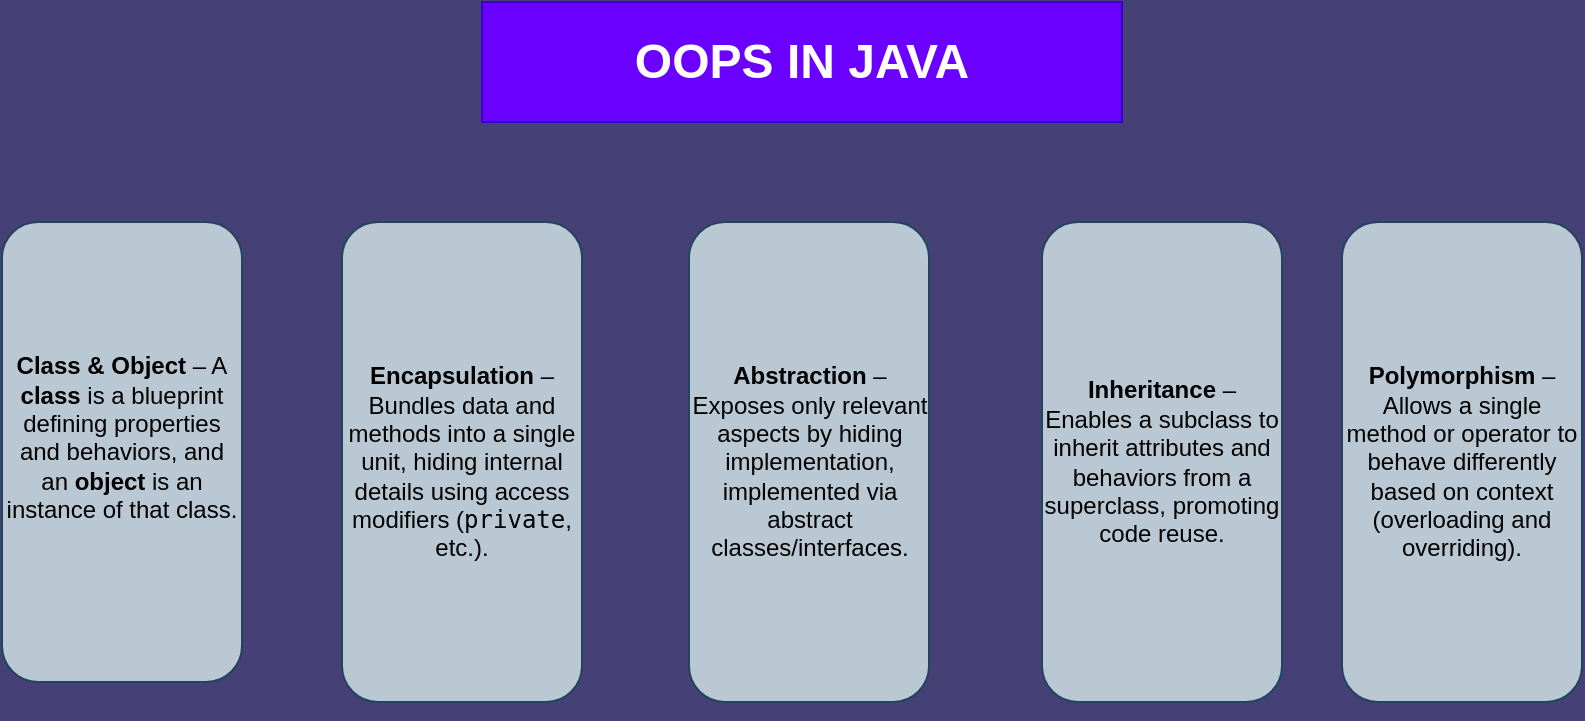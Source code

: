 <mxfile version="28.0.6">
  <diagram name="Page-1" id="g33zdIWjT_AUNYqJ0zq4">
    <mxGraphModel dx="959" dy="515" grid="1" gridSize="10" guides="1" tooltips="1" connect="1" arrows="1" fold="1" page="1" pageScale="1" pageWidth="827" pageHeight="1169" background="light-dark(#454176, #003931)" math="0" shadow="0">
      <root>
        <mxCell id="0" />
        <mxCell id="1" parent="0" />
        <mxCell id="V-puzQQFfWrUirzPYu5I-1" value="&lt;span class=&quot;relative -mx-px my-[-0.2rem] rounded px-px py-[0.2rem] transition-colors duration-100 ease-in-out&quot;&gt;&lt;strong data-is-only-node=&quot;&quot; data-end=&quot;17&quot; data-start=&quot;0&quot;&gt;Encapsulation&lt;/strong&gt; – Bundles data and methods into a single unit, hiding internal details using access modifiers (&lt;code data-end=&quot;122&quot; data-start=&quot;113&quot;&gt;private&lt;/code&gt;, etc.).&lt;/span&gt;" style="rounded=1;whiteSpace=wrap;html=1;fillColor=#bac8d3;strokeColor=#23445d;" vertex="1" parent="1">
          <mxGeometry x="180" y="120" width="120" height="240" as="geometry" />
        </mxCell>
        <mxCell id="V-puzQQFfWrUirzPYu5I-3" value="&#xa;&lt;span class=&quot;relative -mx-px my-[-0.2rem] rounded px-px py-[0.2rem] transition-colors duration-100 ease-in-out&quot;&gt;&lt;strong data-is-only-node=&quot;&quot; data-end=&quot;18&quot; data-start=&quot;0&quot;&gt;Class &amp;amp; Object&lt;/strong&gt; – A &lt;strong data-end=&quot;32&quot; data-start=&quot;23&quot;&gt;class&lt;/strong&gt; is a blueprint defining properties and behaviors, and an &lt;strong data-end=&quot;100&quot; data-start=&quot;90&quot;&gt;object&lt;/strong&gt; is an instance of that class.&lt;/span&gt; &#xa;&#xa;" style="rounded=1;whiteSpace=wrap;html=1;fillColor=#bac8d3;strokeColor=#23445d;" vertex="1" parent="1">
          <mxGeometry x="10" y="120" width="120" height="230" as="geometry" />
        </mxCell>
        <mxCell id="V-puzQQFfWrUirzPYu5I-4" value="&lt;span class=&quot;relative -mx-px my-[-0.2rem] rounded px-px py-[0.2rem] transition-colors duration-100 ease-in-out&quot;&gt;&lt;strong data-is-only-node=&quot;&quot; data-end=&quot;15&quot; data-start=&quot;0&quot;&gt;Inheritance&lt;/strong&gt; – Enables a subclass to inherit attributes and behaviors from a superclass, promoting code reuse.&lt;/span&gt;" style="rounded=1;whiteSpace=wrap;html=1;fillColor=#bac8d3;strokeColor=#23445d;" vertex="1" parent="1">
          <mxGeometry x="530" y="120" width="120" height="240" as="geometry" />
        </mxCell>
        <mxCell id="V-puzQQFfWrUirzPYu5I-6" value="&lt;span class=&quot;relative -mx-px my-[-0.2rem] rounded px-px py-[0.2rem] bg-[#FCECC1] dark:bg-[#64572A] transition-colors duration-100 ease-in-out&quot;&gt;&lt;strong data-is-only-node=&quot;&quot; data-end=&quot;16&quot; data-start=&quot;0&quot;&gt;Polymorphism&lt;/strong&gt; – Allows a single method or operator to behave differently based on context (overloading and overriding).&lt;/span&gt; &lt;span aria-describedby=&quot;radix-«r45»&quot; data-state=&quot;delayed-open&quot; class=&quot;&quot;&gt;&lt;span aria-describedby=&quot;radix-«r45»&quot; class=&quot;ms-1 inline-flex max-w-full items-center relative top-[-0.094rem] animate-[show_150ms_ease-in]&quot;&gt;&lt;a class=&quot;flex h-4.5 overflow-hidden rounded-xl px-2 text-[9px] font-medium bg-token-text-primary! text-token-main-surface-primary! transition-colors duration-150 ease-in-out&quot; alt=&quot;https://raygun.com/blog/oop-concepts-java/?utm_source=chatgpt.com&quot; rel=&quot;noopener&quot; target=&quot;_blank&quot; href=&quot;https://raygun.com/blog/oop-concepts-java/?utm_source=chatgpt.com&quot;&gt;&lt;span class=&quot;relative start-0 bottom-0 flex h-full w-full items-center&quot;&gt;&lt;span class=&quot;max-w-full grow truncate overflow-hidden text-center&quot;&gt;&lt;/span&gt;&lt;/span&gt;&lt;/a&gt;&lt;/span&gt;&lt;/span&gt;" style="rounded=1;whiteSpace=wrap;html=1;fillColor=#bac8d3;strokeColor=#23445d;" vertex="1" parent="1">
          <mxGeometry x="680" y="120" width="120" height="240" as="geometry" />
        </mxCell>
        <mxCell id="V-puzQQFfWrUirzPYu5I-11" style="edgeStyle=orthogonalEdgeStyle;rounded=0;orthogonalLoop=1;jettySize=auto;html=1;exitX=0.5;exitY=1;exitDx=0;exitDy=0;" edge="1" parent="1" source="V-puzQQFfWrUirzPYu5I-7">
          <mxGeometry relative="1" as="geometry">
            <mxPoint x="400.0" y="230" as="targetPoint" />
            <Array as="points">
              <mxPoint x="400" y="220" />
            </Array>
          </mxGeometry>
        </mxCell>
        <mxCell id="V-puzQQFfWrUirzPYu5I-13" style="edgeStyle=orthogonalEdgeStyle;rounded=0;orthogonalLoop=1;jettySize=auto;html=1;exitX=0.5;exitY=1;exitDx=0;exitDy=0;" edge="1" parent="1" source="V-puzQQFfWrUirzPYu5I-7">
          <mxGeometry relative="1" as="geometry">
            <mxPoint x="414" y="350" as="targetPoint" />
          </mxGeometry>
        </mxCell>
        <mxCell id="V-puzQQFfWrUirzPYu5I-14" value="Text" style="edgeLabel;html=1;align=center;verticalAlign=middle;resizable=0;points=[];" vertex="1" connectable="0" parent="V-puzQQFfWrUirzPYu5I-13">
          <mxGeometry x="NaN" y="3" relative="1" as="geometry">
            <mxPoint x="-3" y="-2" as="offset" />
          </mxGeometry>
        </mxCell>
        <mxCell id="V-puzQQFfWrUirzPYu5I-7" value="&lt;strong data-is-only-node=&quot;&quot; data-end=&quot;15&quot; data-start=&quot;0&quot;&gt;Abstraction&lt;/strong&gt; – Exposes only relevant aspects by hiding implementation, implemented via abstract classes/interfaces." style="rounded=1;whiteSpace=wrap;html=1;fillColor=#bac8d3;strokeColor=#23445d;" vertex="1" parent="1">
          <mxGeometry x="353.5" y="120" width="120" height="240" as="geometry" />
        </mxCell>
        <mxCell id="V-puzQQFfWrUirzPYu5I-9" value="&lt;h1&gt;OOPS IN JAVA&lt;/h1&gt;" style="rounded=0;whiteSpace=wrap;html=1;fillColor=#6a00ff;fontColor=#ffffff;strokeColor=#3700CC;" vertex="1" parent="1">
          <mxGeometry x="250" y="10" width="320" height="60" as="geometry" />
        </mxCell>
      </root>
    </mxGraphModel>
  </diagram>
</mxfile>
